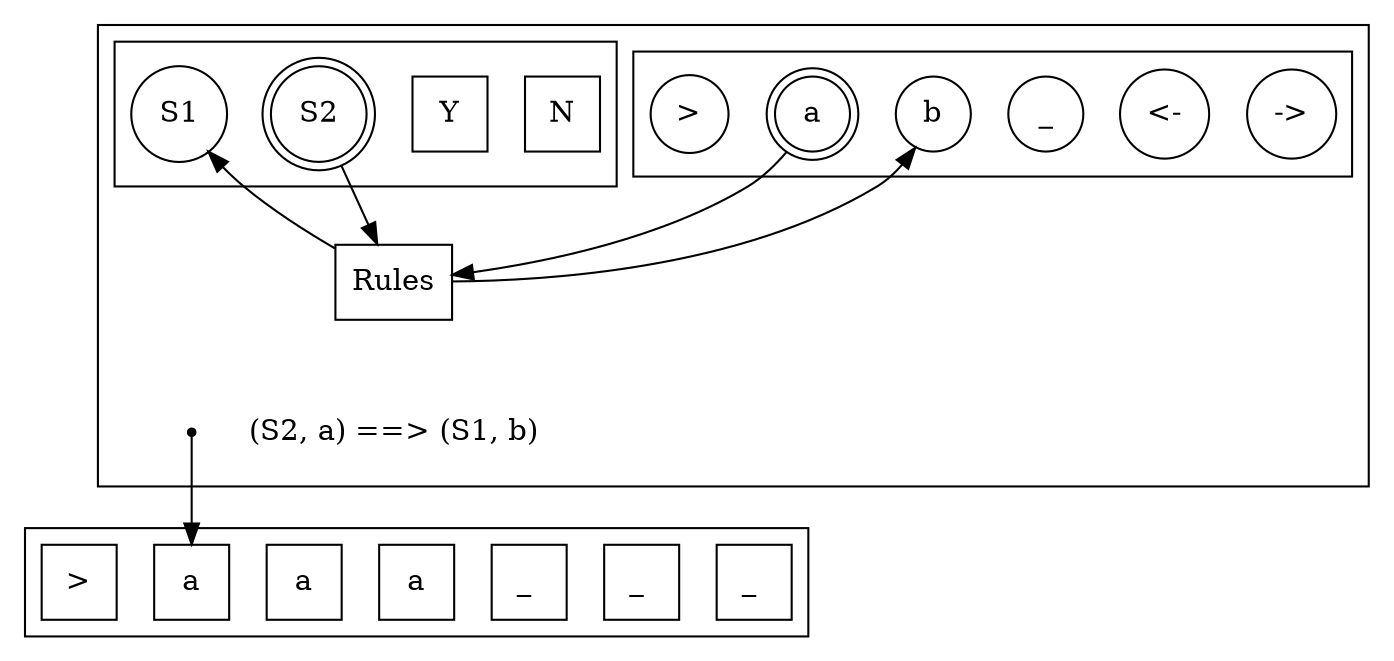 digraph {
    rankdir="LB";
    subgraph clusterTape {{
        rank=same;
        A [shape=square, label=">"];
        B [shape=square, label="a"];
        C [shape=square, label="a"];
        D [shape=square, label="a"];
        E [shape=square, label="_ "];
        F [shape=square, label="_ "];
        G [shape=square, label="_ "];
    
        A -> B -> C -> D -> E -> F -> G [style=invis];
    }}

    subgraph clusterControl {
        subgraph clusterStates {
            {rank=same ls, la, lb, le, ll, lr};
            ls [shape=circle, label=">"];
            la [shape=doublecircle, label="a"];
            lb [shape=circle, label="b"];
            le [shape=circle, label="_"];
            ll [shape=circle, label="<-"];
            lr [shape=circle, label="->"];
            ls -> la -> lb -> le -> ll -> lr [style=invis];
        }

        subgraph clusterLetters {
            {rank=same S1 S2 Y N};
            S2 [shape=doublecircle];
            S1 [shape=circle];
            Y, N [shape=square];
            S1 -> S2 -> Y -> N[style=invis];
        }

        R [shape=rectangle,label="Rules"];
        Z [shape=point];
        // transition func
        X [label="(S2, a) ==> (S1, b)", shape=plaintext];
        {rank=same Z X};
        Z -> X [style=invis];
        R -> X [style=invis];
    }

    // working head pos
    Z -> B;

    la -> R;
    S2 -> R;
    R -> lb;
    R -> S1;
    // function in and out
}